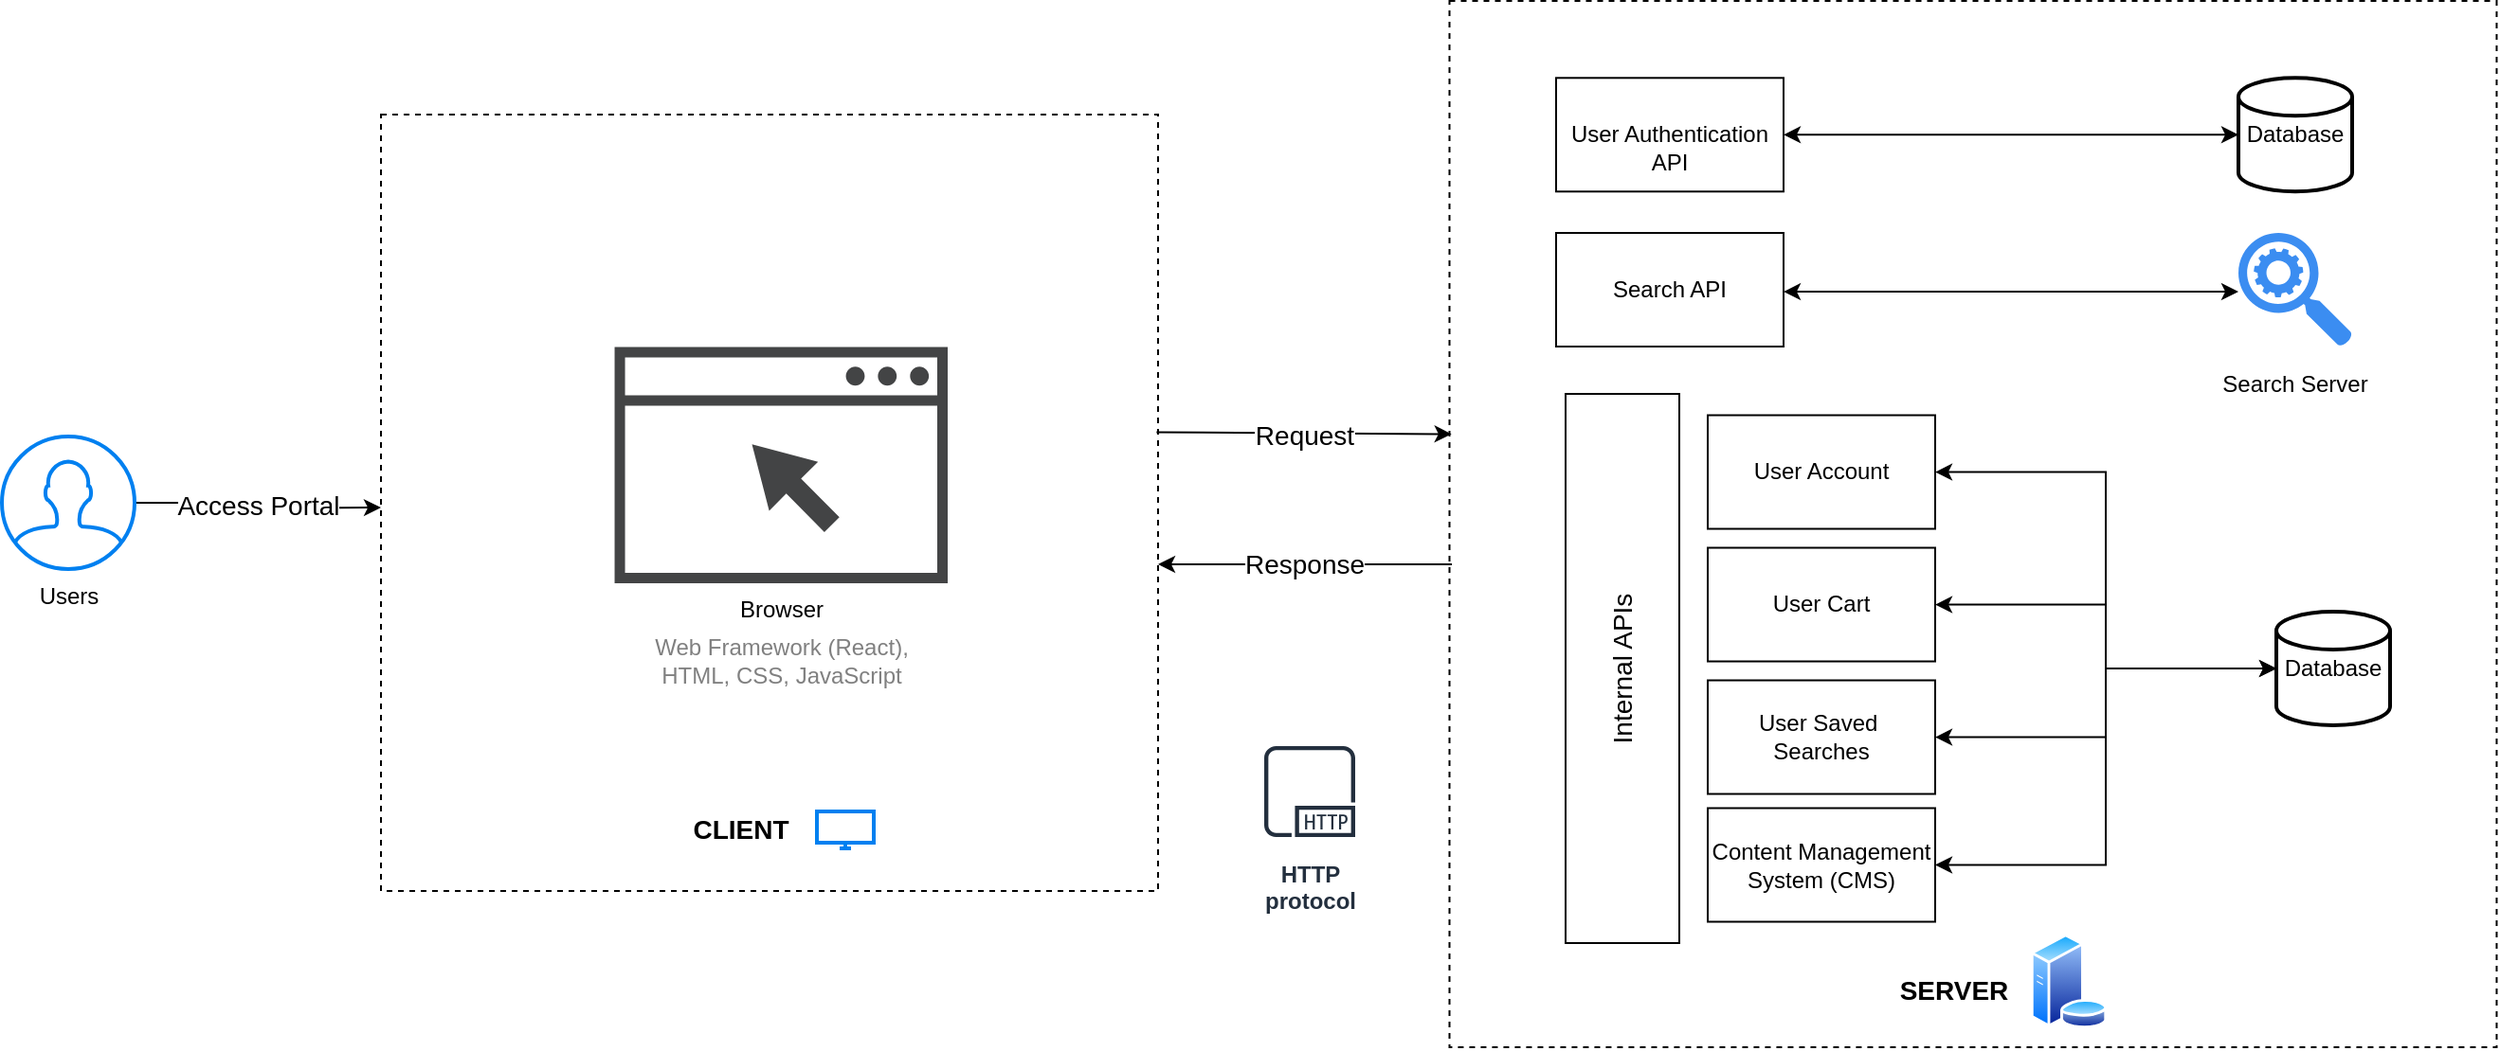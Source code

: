 <mxfile version="13.6.5">
    <diagram id="za6T8bdp1umeZhR6JhmG" name="Page-1">
        <mxGraphModel dx="2240" dy="833" grid="1" gridSize="10" guides="1" tooltips="1" connect="1" arrows="1" fold="1" page="1" pageScale="1" pageWidth="850" pageHeight="1100" math="0" shadow="0">
            <root>
                <mxCell id="0"/>
                <mxCell id="1" parent="0"/>
                <mxCell id="VMkP9JMboqERa2FFUsHm-30" value="" style="whiteSpace=wrap;html=1;aspect=fixed;dashed=1;" parent="1" vertex="1">
                    <mxGeometry x="-1360" y="207.51" width="410" height="410" as="geometry"/>
                </mxCell>
                <mxCell id="VMkP9JMboqERa2FFUsHm-56" value="Access Portal" style="edgeStyle=orthogonalEdgeStyle;rounded=0;orthogonalLoop=1;jettySize=auto;html=1;startArrow=none;startFill=0;fontSize=14;" parent="1" source="VMkP9JMboqERa2FFUsHm-1" edge="1">
                    <mxGeometry relative="1" as="geometry">
                        <mxPoint x="-1360" y="415" as="targetPoint"/>
                    </mxGeometry>
                </mxCell>
                <mxCell id="VMkP9JMboqERa2FFUsHm-1" value="Users" style="html=1;verticalLabelPosition=bottom;align=center;labelBackgroundColor=#ffffff;verticalAlign=top;strokeWidth=2;strokeColor=#0080F0;shadow=0;dashed=0;shape=mxgraph.ios7.icons.user;" parent="1" vertex="1">
                    <mxGeometry x="-1560" y="377.51" width="70" height="70" as="geometry"/>
                </mxCell>
                <mxCell id="VMkP9JMboqERa2FFUsHm-6" value="" style="whiteSpace=wrap;html=1;aspect=fixed;dashed=1;" parent="1" vertex="1">
                    <mxGeometry x="-796.25" y="147.51" width="552.49" height="552.49" as="geometry"/>
                </mxCell>
                <mxCell id="VMkP9JMboqERa2FFUsHm-18" style="edgeStyle=orthogonalEdgeStyle;rounded=0;orthogonalLoop=1;jettySize=auto;html=1;startArrow=classic;startFill=1;" parent="1" source="VMkP9JMboqERa2FFUsHm-8" target="VMkP9JMboqERa2FFUsHm-15" edge="1">
                    <mxGeometry relative="1" as="geometry"/>
                </mxCell>
                <mxCell id="VMkP9JMboqERa2FFUsHm-8" value="&lt;br&gt;User Authentication API" style="rounded=0;whiteSpace=wrap;html=1;" parent="1" vertex="1">
                    <mxGeometry x="-740" y="188.15" width="120" height="60" as="geometry"/>
                </mxCell>
                <mxCell id="VMkP9JMboqERa2FFUsHm-82" style="edgeStyle=orthogonalEdgeStyle;rounded=0;orthogonalLoop=1;jettySize=auto;html=1;exitX=1;exitY=0.517;exitDx=0;exitDy=0;startArrow=classic;startFill=1;endArrow=classic;endFill=1;fontSize=14;entryX=0;entryY=0.517;entryDx=0;entryDy=0;entryPerimeter=0;exitPerimeter=0;" parent="1" source="VMkP9JMboqERa2FFUsHm-9" target="VMkP9JMboqERa2FFUsHm-26" edge="1">
                    <mxGeometry relative="1" as="geometry">
                        <mxPoint x="-390" y="300" as="targetPoint"/>
                    </mxGeometry>
                </mxCell>
                <mxCell id="VMkP9JMboqERa2FFUsHm-9" value="Search API" style="rounded=0;whiteSpace=wrap;html=1;" parent="1" vertex="1">
                    <mxGeometry x="-740" y="270" width="120" height="60" as="geometry"/>
                </mxCell>
                <mxCell id="VMkP9JMboqERa2FFUsHm-74" style="edgeStyle=orthogonalEdgeStyle;rounded=0;orthogonalLoop=1;jettySize=auto;html=1;exitX=1;exitY=0.5;exitDx=0;exitDy=0;entryX=0;entryY=0.5;entryDx=0;entryDy=0;entryPerimeter=0;startArrow=classic;startFill=1;endArrow=none;endFill=0;fontSize=14;" parent="1" source="VMkP9JMboqERa2FFUsHm-10" target="VMkP9JMboqERa2FFUsHm-17" edge="1">
                    <mxGeometry relative="1" as="geometry"/>
                </mxCell>
                <mxCell id="VMkP9JMboqERa2FFUsHm-10" value="User Account" style="rounded=0;whiteSpace=wrap;html=1;" parent="1" vertex="1">
                    <mxGeometry x="-660" y="366.26" width="120" height="60" as="geometry"/>
                </mxCell>
                <mxCell id="VMkP9JMboqERa2FFUsHm-11" value="&lt;b style=&quot;font-size: 14px;&quot;&gt;CLIENT&lt;/b&gt;" style="text;html=1;strokeColor=none;fillColor=none;align=center;verticalAlign=middle;whiteSpace=wrap;rounded=0;fontSize=14;" parent="1" vertex="1">
                    <mxGeometry x="-1190" y="575" width="40" height="20" as="geometry"/>
                </mxCell>
                <mxCell id="VMkP9JMboqERa2FFUsHm-12" value="&lt;b&gt;&lt;font style=&quot;font-size: 14px&quot;&gt;SERVER&lt;/font&gt;&lt;/b&gt;" style="text;html=1;strokeColor=none;fillColor=none;align=center;verticalAlign=middle;whiteSpace=wrap;rounded=0;" parent="1" vertex="1">
                    <mxGeometry x="-550" y="660" width="40" height="20" as="geometry"/>
                </mxCell>
                <mxCell id="VMkP9JMboqERa2FFUsHm-15" value="Database" style="strokeWidth=2;html=1;shape=mxgraph.flowchart.database;whiteSpace=wrap;" parent="1" vertex="1">
                    <mxGeometry x="-380" y="188.15" width="60" height="60" as="geometry"/>
                </mxCell>
                <mxCell id="VMkP9JMboqERa2FFUsHm-17" value="Database" style="strokeWidth=2;html=1;shape=mxgraph.flowchart.database;whiteSpace=wrap;" parent="1" vertex="1">
                    <mxGeometry x="-360" y="470" width="60" height="60" as="geometry"/>
                </mxCell>
                <mxCell id="VMkP9JMboqERa2FFUsHm-26" value="" style="html=1;aspect=fixed;strokeColor=none;shadow=0;align=center;verticalAlign=top;fillColor=#3B8DF1;shape=mxgraph.gcp2.search_api" parent="1" vertex="1">
                    <mxGeometry x="-380" y="270" width="60" height="60" as="geometry"/>
                </mxCell>
                <mxCell id="VMkP9JMboqERa2FFUsHm-27" value="Search Server" style="text;html=1;strokeColor=none;fillColor=none;align=center;verticalAlign=middle;whiteSpace=wrap;rounded=0;" parent="1" vertex="1">
                    <mxGeometry x="-400" y="340" width="100" height="20" as="geometry"/>
                </mxCell>
                <mxCell id="VMkP9JMboqERa2FFUsHm-28" value="" style="aspect=fixed;perimeter=ellipsePerimeter;html=1;align=center;shadow=0;dashed=0;spacingTop=3;image;image=img/lib/active_directory/database_server.svg;" parent="1" vertex="1">
                    <mxGeometry x="-490" y="640" width="41" height="50" as="geometry"/>
                </mxCell>
                <mxCell id="VMkP9JMboqERa2FFUsHm-31" value="" style="html=1;verticalLabelPosition=bottom;align=center;labelBackgroundColor=#ffffff;verticalAlign=top;strokeWidth=2;strokeColor=#0080F0;shadow=0;dashed=0;shape=mxgraph.ios7.icons.monitor;" parent="1" vertex="1">
                    <mxGeometry x="-1130" y="575.5" width="30" height="19.5" as="geometry"/>
                </mxCell>
                <mxCell id="VMkP9JMboqERa2FFUsHm-36" value="Browser" style="pointerEvents=1;shadow=0;dashed=0;html=1;strokeColor=none;fillColor=#434445;aspect=fixed;labelPosition=center;verticalLabelPosition=bottom;verticalAlign=top;align=center;outlineConnect=0;shape=mxgraph.vvd.web_browser;" parent="1" vertex="1">
                    <mxGeometry x="-1236.73" y="330.23" width="175.73" height="124.77" as="geometry"/>
                </mxCell>
                <mxCell id="VMkP9JMboqERa2FFUsHm-48" value="&lt;font color=&quot;#808080&quot;&gt;Web Framework (React), HTML, CSS, JavaScript&lt;/font&gt;" style="text;html=1;strokeColor=none;fillColor=none;align=center;verticalAlign=middle;whiteSpace=wrap;rounded=0;" parent="1" vertex="1">
                    <mxGeometry x="-1233.36" y="486.26" width="169" height="20" as="geometry"/>
                </mxCell>
                <mxCell id="VMkP9JMboqERa2FFUsHm-61" value="" style="endArrow=none;html=1;startArrow=classic;startFill=1;endFill=0;exitX=0.002;exitY=0.414;exitDx=0;exitDy=0;exitPerimeter=0;entryX=0.998;entryY=0.409;entryDx=0;entryDy=0;entryPerimeter=0;" parent="1" source="VMkP9JMboqERa2FFUsHm-6" target="VMkP9JMboqERa2FFUsHm-30" edge="1">
                    <mxGeometry width="50" height="50" relative="1" as="geometry">
                        <mxPoint x="-790" y="365" as="sourcePoint"/>
                        <mxPoint x="-951" y="374" as="targetPoint"/>
                    </mxGeometry>
                </mxCell>
                <mxCell id="HvLoS4ccN2ANLVCCBBEF-5" value="Request" style="edgeLabel;html=1;align=center;verticalAlign=middle;resizable=0;points=[];fontSize=14;" parent="VMkP9JMboqERa2FFUsHm-61" vertex="1" connectable="0">
                    <mxGeometry x="0.006" y="1" relative="1" as="geometry">
                        <mxPoint as="offset"/>
                    </mxGeometry>
                </mxCell>
                <mxCell id="VMkP9JMboqERa2FFUsHm-63" value="" style="endArrow=classic;html=1;" parent="1" edge="1">
                    <mxGeometry width="50" height="50" relative="1" as="geometry">
                        <mxPoint x="-795" y="445" as="sourcePoint"/>
                        <mxPoint x="-950" y="445" as="targetPoint"/>
                    </mxGeometry>
                </mxCell>
                <mxCell id="HvLoS4ccN2ANLVCCBBEF-4" value="Response" style="edgeLabel;html=1;align=center;verticalAlign=middle;resizable=0;points=[];fontSize=14;" parent="VMkP9JMboqERa2FFUsHm-63" vertex="1" connectable="0">
                    <mxGeometry x="0.005" relative="1" as="geometry">
                        <mxPoint as="offset"/>
                    </mxGeometry>
                </mxCell>
                <mxCell id="VMkP9JMboqERa2FFUsHm-68" value="&lt;b&gt;HTTP&lt;br&gt;protocol&lt;/b&gt;" style="outlineConnect=0;fontColor=#232F3E;gradientColor=none;strokeColor=#232F3E;fillColor=#ffffff;dashed=0;verticalLabelPosition=bottom;verticalAlign=top;align=center;html=1;fontSize=12;fontStyle=0;aspect=fixed;shape=mxgraph.aws4.resourceIcon;resIcon=mxgraph.aws4.http_protocol;" parent="1" vertex="1">
                    <mxGeometry x="-900" y="535" width="60" height="60" as="geometry"/>
                </mxCell>
                <mxCell id="VMkP9JMboqERa2FFUsHm-69" value="Internal APIs" style="rounded=0;whiteSpace=wrap;html=1;strokeColor=#000000;fontSize=14;rotation=-90;" parent="1" vertex="1">
                    <mxGeometry x="-850" y="470" width="290" height="60" as="geometry"/>
                </mxCell>
                <mxCell id="VMkP9JMboqERa2FFUsHm-75" style="edgeStyle=orthogonalEdgeStyle;rounded=0;orthogonalLoop=1;jettySize=auto;html=1;exitX=1;exitY=0.5;exitDx=0;exitDy=0;entryX=0;entryY=0.5;entryDx=0;entryDy=0;entryPerimeter=0;startArrow=classic;startFill=1;endArrow=none;endFill=0;fontSize=14;" parent="1" source="VMkP9JMboqERa2FFUsHm-70" target="VMkP9JMboqERa2FFUsHm-17" edge="1">
                    <mxGeometry relative="1" as="geometry"/>
                </mxCell>
                <mxCell id="VMkP9JMboqERa2FFUsHm-70" value="User Cart" style="rounded=0;whiteSpace=wrap;html=1;" parent="1" vertex="1">
                    <mxGeometry x="-660" y="436.26" width="120" height="60" as="geometry"/>
                </mxCell>
                <mxCell id="VMkP9JMboqERa2FFUsHm-78" style="edgeStyle=orthogonalEdgeStyle;rounded=0;orthogonalLoop=1;jettySize=auto;html=1;exitX=1;exitY=0.5;exitDx=0;exitDy=0;entryX=0;entryY=0.5;entryDx=0;entryDy=0;entryPerimeter=0;startArrow=classic;startFill=1;endArrow=classic;endFill=1;fontSize=14;" parent="1" source="VMkP9JMboqERa2FFUsHm-71" target="VMkP9JMboqERa2FFUsHm-17" edge="1">
                    <mxGeometry relative="1" as="geometry"/>
                </mxCell>
                <mxCell id="VMkP9JMboqERa2FFUsHm-71" value="User Saved&amp;nbsp; Searches" style="rounded=0;whiteSpace=wrap;html=1;" parent="1" vertex="1">
                    <mxGeometry x="-660" y="506.26" width="120" height="60" as="geometry"/>
                </mxCell>
                <mxCell id="HvLoS4ccN2ANLVCCBBEF-9" style="edgeStyle=orthogonalEdgeStyle;rounded=0;orthogonalLoop=1;jettySize=auto;html=1;exitX=1;exitY=0.5;exitDx=0;exitDy=0;entryX=0;entryY=0.5;entryDx=0;entryDy=0;entryPerimeter=0;startArrow=classic;startFill=1;endArrow=classic;endFill=1;fontSize=14;" parent="1" source="VMkP9JMboqERa2FFUsHm-83" target="VMkP9JMboqERa2FFUsHm-17" edge="1">
                    <mxGeometry relative="1" as="geometry"/>
                </mxCell>
                <mxCell id="VMkP9JMboqERa2FFUsHm-83" value="Content Management System (CMS)" style="rounded=0;whiteSpace=wrap;html=1;" parent="1" vertex="1">
                    <mxGeometry x="-660" y="573.75" width="120" height="60" as="geometry"/>
                </mxCell>
            </root>
        </mxGraphModel>
    </diagram>
</mxfile>